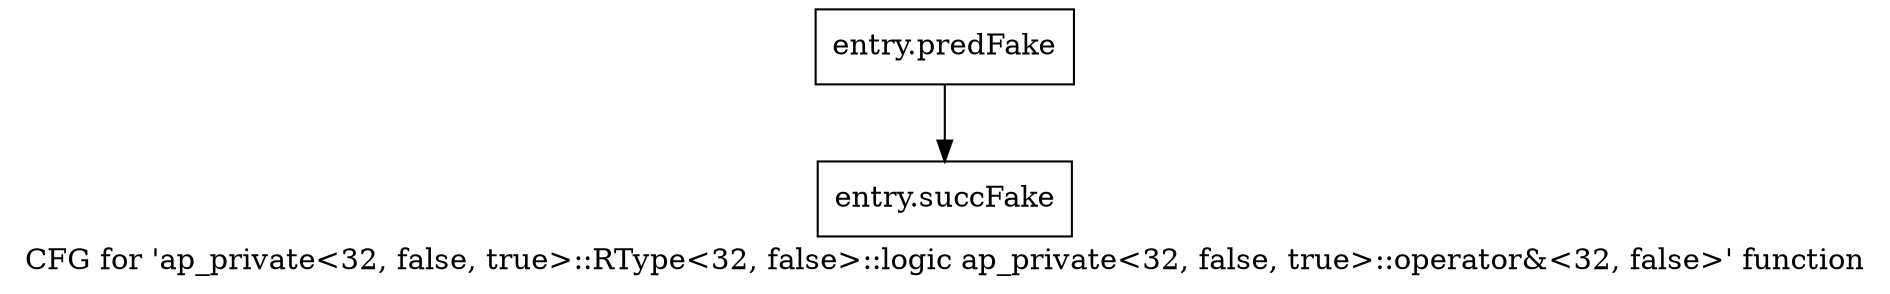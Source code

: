 digraph "CFG for 'ap_private\<32, false, true\>::RType\<32, false\>::logic ap_private\<32, false, true\>::operator&\<32, false\>' function" {
	label="CFG for 'ap_private\<32, false, true\>::RType\<32, false\>::logic ap_private\<32, false, true\>::operator&\<32, false\>' function";

	Node0x5a7b6a0 [shape=record,filename="",linenumber="",label="{entry.predFake}"];
	Node0x5a7b6a0 -> Node0x5b32aa0[ callList="" memoryops="" filename="/home/omerfaruk/tools/Xilinx/Vitis_HLS/2023.2/include/etc/ap_private.h" execusionnum="0"];
	Node0x5b32aa0 [shape=record,filename="/home/omerfaruk/tools/Xilinx/Vitis_HLS/2023.2/include/etc/ap_private.h",linenumber="1999",label="{entry.succFake}"];
}
